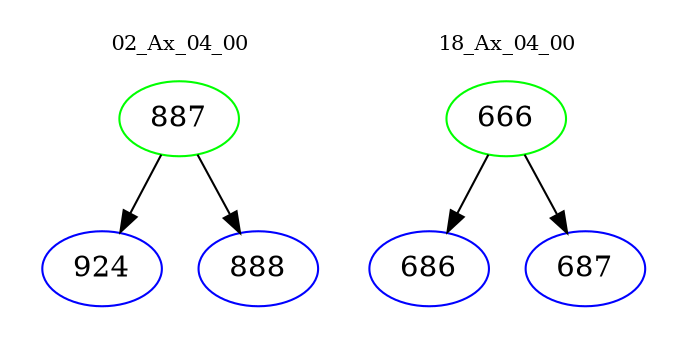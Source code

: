 digraph{
subgraph cluster_0 {
color = white
label = "02_Ax_04_00";
fontsize=10;
T0_887 [label="887", color="green"]
T0_887 -> T0_924 [color="black"]
T0_924 [label="924", color="blue"]
T0_887 -> T0_888 [color="black"]
T0_888 [label="888", color="blue"]
}
subgraph cluster_1 {
color = white
label = "18_Ax_04_00";
fontsize=10;
T1_666 [label="666", color="green"]
T1_666 -> T1_686 [color="black"]
T1_686 [label="686", color="blue"]
T1_666 -> T1_687 [color="black"]
T1_687 [label="687", color="blue"]
}
}
